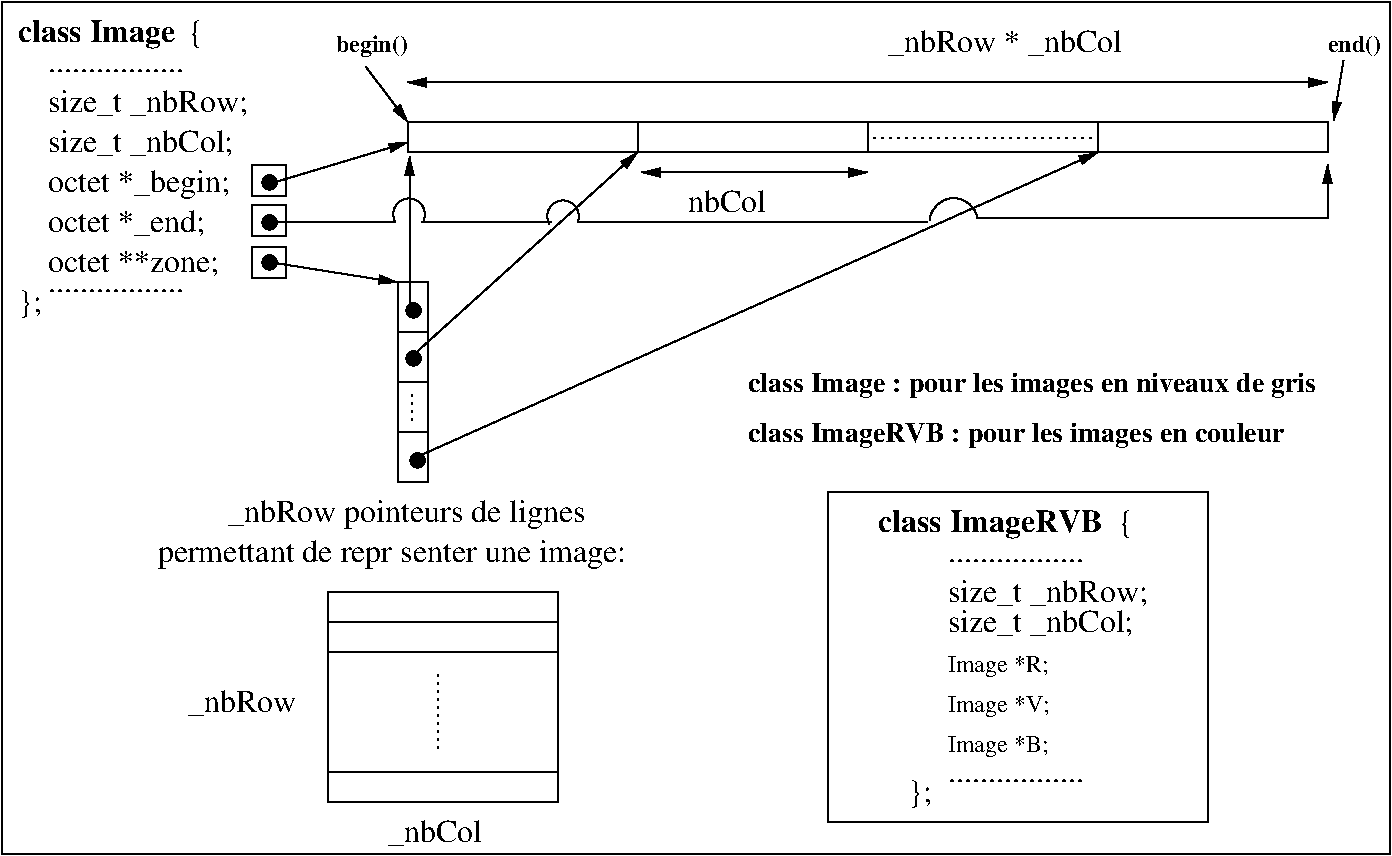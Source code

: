 #FIG 3.2
Landscape
Center
Inches
Letter  
100.00
Single
-2
1200 2
5 1 0 1 0 7 50 -1 -1 0.000 0 0 0 0 4661.133 2188.370 4560 2250 4665 2070 4770 2235
5 1 0 1 0 7 50 -1 -1 0.000 0 0 0 0 5816.133 2203.370 5715 2265 5820 2085 5925 2250
5 1 0 1 0 7 50 -1 -1 0.000 0 0 0 0 8745.886 2248.760 8565 2235 8715 2070 8925 2220
6 4575 2700 4800 4200
2 2 0 1 0 7 50 -1 -1 0.000 0 0 -1 0 0 5
	 4575 2700 4800 2700 4800 3075 4575 3075 4575 2700
2 2 0 1 0 7 50 -1 -1 0.000 0 0 -1 0 0 5
	 4575 3075 4800 3075 4800 3450 4575 3450 4575 3075
2 2 0 1 0 7 50 -1 -1 0.000 0 0 -1 0 0 5
	 4575 3450 4800 3450 4800 3825 4575 3825 4575 3450
2 1 2 1 0 7 50 -1 -1 3.000 0 0 -1 0 0 2
	 4680 3525 4680 3750
2 2 0 1 0 7 50 -1 -1 0.000 0 0 -1 0 0 5
	 4575 3825 4800 3825 4800 4200 4575 4200 4575 3825
-6
6 3480 1822 3735 2055
1 3 0 1 0 0 50 -1 20 0.000 1 0.0000 3615 1950 54 54 3615 1950 3669 1950
2 2 0 1 0 7 50 -1 -1 0.000 0 0 -1 0 0 5
	 3480 1822 3735 1822 3735 2055 3480 2055 3480 1822
-6
6 3480 2122 3735 2355
1 3 0 1 0 0 50 -1 20 0.000 1 0.0000 3615 2250 54 54 3615 2250 3669 2250
2 2 0 1 0 7 50 -1 -1 0.000 0 0 -1 0 0 5
	 3480 2122 3735 2122 3735 2355 3480 2355 3480 2122
-6
6 3480 2437 3735 2670
1 3 0 1 0 0 50 -1 20 0.000 1 0.0000 3615 2550 54 54 3615 2550 3669 2550
2 2 0 1 0 7 50 -1 -1 0.000 0 0 -1 0 0 5
	 3480 2437 3735 2437 3735 2670 3480 2670 3480 2437
-6
1 3 0 1 0 0 50 -1 20 0.000 1 0.0000 4695 2910 54 54 4695 2910 4749 2910
1 3 0 1 0 0 50 -1 20 0.000 1 0.0000 4695 3270 54 54 4695 3270 4749 3270
1 3 0 1 0 0 50 -1 20 0.000 1 0.0000 4725 4035 54 54 4725 4035 4779 4035
2 1 0 1 0 7 50 -1 -1 0.000 0 0 -1 1 1 2
	1 1 1.00 60.00 120.00
	1 1 1.00 60.00 120.00
	 4650 1200 11550 1200
2 1 0 1 0 7 50 -1 -1 0.000 0 0 -1 1 0 2
	1 1 1.00 60.00 120.00
	 4665 2895 4665 1755
2 1 0 1 0 7 50 -1 -1 0.000 0 0 -1 1 0 2
	1 1 1.00 60.00 120.00
	 4665 3270 6375 1725
2 1 0 1 0 7 50 -1 -1 0.000 0 0 -1 1 0 2
	1 1 1.00 60.00 120.00
	 3600 1965 4650 1650
2 2 0 1 0 7 50 -1 -1 0.000 0 0 -1 0 0 5
	 4650 1500 6375 1500 6375 1725 4650 1725 4650 1500
2 2 0 1 0 7 50 -1 -1 0.000 0 0 -1 0 0 5
	 6375 1500 8100 1500 8100 1725 6375 1725 6375 1500
2 2 0 1 0 7 50 -1 -1 0.000 0 0 -1 0 0 5
	 8100 1500 9825 1500 9825 1725 8100 1725 8100 1500
2 2 0 1 0 7 50 -1 -1 0.000 0 0 -1 0 0 5
	 9825 1500 11550 1500 11550 1725 9825 1725 9825 1500
2 1 2 1 0 7 50 -1 -1 3.000 0 0 -1 0 0 2
	 8130 1620 9780 1620
2 1 0 1 0 7 50 -1 -1 0.000 0 0 -1 1 1 2
	1 1 1.00 60.00 120.00
	1 1 1.00 60.00 120.00
	 6405 1875 8100 1875
2 2 0 1 0 7 50 -1 -1 0.000 0 0 -1 0 0 5
	 4050 5025 5775 5025 5775 5250 4050 5250 4050 5025
2 2 0 1 0 7 50 -1 -1 0.000 0 0 -1 0 0 5
	 4050 5250 5775 5250 5775 5475 4050 5475 4050 5250
2 2 0 1 0 7 50 -1 -1 0.000 0 0 -1 0 0 5
	 4050 6375 5775 6375 5775 6600 4050 6600 4050 6375
2 2 0 1 0 7 50 -1 -1 0.000 0 0 -1 0 0 5
	 4050 5475 5775 5475 5775 6375 4050 6375 4050 5475
2 1 2 1 0 7 50 -1 -1 3.000 0 0 -1 0 0 2
	 4875 5625 4875 6225
2 1 0 1 0 7 50 -1 -1 0.000 0 0 -1 1 0 2
	1 1 1.00 60.00 120.00
	 3630 2550 4575 2700
2 1 0 1 0 7 50 -1 -1 0.000 0 0 -1 0 0 2
	 3630 2250 4545 2250
2 1 0 1 0 7 50 -1 -1 0.000 0 0 -1 0 0 2
	 4755 2250 5730 2250
2 1 0 1 0 7 50 -1 -1 0.000 0 0 -1 0 0 2
	 5925 2250 8550 2250
2 1 0 1 0 7 50 -1 -1 0.000 0 0 -1 0 0 2
	 8925 2220 11550 2220
2 1 0 1 0 7 50 -1 -1 0.000 0 0 -1 1 0 2
	1 1 1.00 60.00 120.00
	 11550 2220 11550 1815
2 1 0 1 0 7 50 -1 -1 0.000 0 0 -1 1 0 2
	1 1 1.00 60.00 120.00
	 4695 4020 9825 1725
2 1 0 1 0 7 50 -1 -1 0.000 0 0 -1 1 0 2
	1 1 1.00 60.00 120.00
	 11670 1035 11595 1485
2 1 0 1 0 7 50 -1 -1 0.000 0 0 -1 1 0 2
	1 1 1.00 60.00 120.00
	 4335 1080 4653 1499
2 2 0 1 0 7 50 -1 -1 0.000 0 0 -1 0 0 5
	 1605 600 12015 600 12015 6990 1605 6990 1605 600
2 2 0 1 0 7 50 -1 -1 0.000 0 0 -1 0 0 5
	 7800 4275 10650 4275 10650 6750 7800 6750 7800 4275
4 0 0 50 -1 0 16 0.0000 4 195 1785 8250 975 _nbRow * _nbCol\001
4 0 0 50 -1 0 16 0.0000 4 165 600 6750 2175 nbCol\001
4 0 0 50 -1 0 16 0.0000 4 225 2730 3300 4500 _nbRow pointeurs de lignes\001
4 0 0 50 -1 0 16 0.0000 4 240 3630 2775 4800 permettant de repr\351senter une image:\001
4 0 0 50 -1 0 16 0.0000 4 195 720 4500 6900 _nbCol\001
4 0 0 50 -1 0 16 0.0000 4 195 825 3000 5925 _nbRow\001
4 0 0 50 -1 0 16 0.0000 4 210 180 1725 2925 };\001
4 0 0 50 -1 0 16 0.0000 4 195 1185 1950 2325 octet *_end;\001
4 0 0 50 -1 0 16 0.0000 4 30 1020 1950 2775 .................\001
4 0 0 50 -1 0 16 0.0000 4 180 1290 1950 2625 octet **zone;\001
4 0 0 50 -1 0 16 0.0000 4 225 1380 1950 2025 octet *_begin;\001
4 0 0 50 -1 0 16 0.0000 4 195 1410 1950 1725 size_t _nbCol;\001
4 0 0 50 -1 0 16 0.0000 4 195 1515 1950 1425 size_t _nbRow;\001
4 0 0 50 -1 0 16 0.0000 4 30 1020 1950 1125 .................\001
4 0 0 50 -1 2 12 0.0000 4 180 405 11550 975 end()\001
4 0 0 50 -1 2 12 0.0000 4 180 540 4110 975 begin()\001
4 0 0 50 -1 2 14 0.0000 4 195 4500 7200 3525 class Image : pour les images en niveaux de gris\001
4 0 0 50 -1 2 14 0.0000 4 195 4260 7200 3900 class ImageRVB : pour les images en couleur\001
4 0 0 50 -1 2 16 0.0000 4 225 1185 1725 900 class Image\001
4 0 0 50 -1 0 16 0.0000 4 210 120 3000 900 {\001
4 0 0 50 -1 0 16 0.0000 4 195 1515 8700 5100 size_t _nbRow;\001
4 0 0 50 -1 0 16 0.0000 4 195 1410 8700 5325 size_t _nbCol;\001
4 0 0 50 -1 0 12 0.0000 4 180 765 8700 5625 Image *R;\001
4 0 0 50 -1 0 12 0.0000 4 180 780 8700 5925 Image *V;\001
4 0 0 50 -1 0 12 0.0000 4 180 765 8700 6225 Image *B;\001
4 0 0 50 -1 0 16 0.0000 4 30 1020 8700 4800 .................\001
4 0 0 50 -1 0 16 0.0000 4 210 180 8400 6600 };\001
4 0 0 50 -1 0 16 0.0000 4 30 1020 8700 6450 .................\001
4 0 0 50 -1 2 16 0.0000 4 225 1695 8175 4575 class ImageRVB\001
4 0 0 50 -1 0 16 0.0000 4 210 120 9975 4575 {\001
